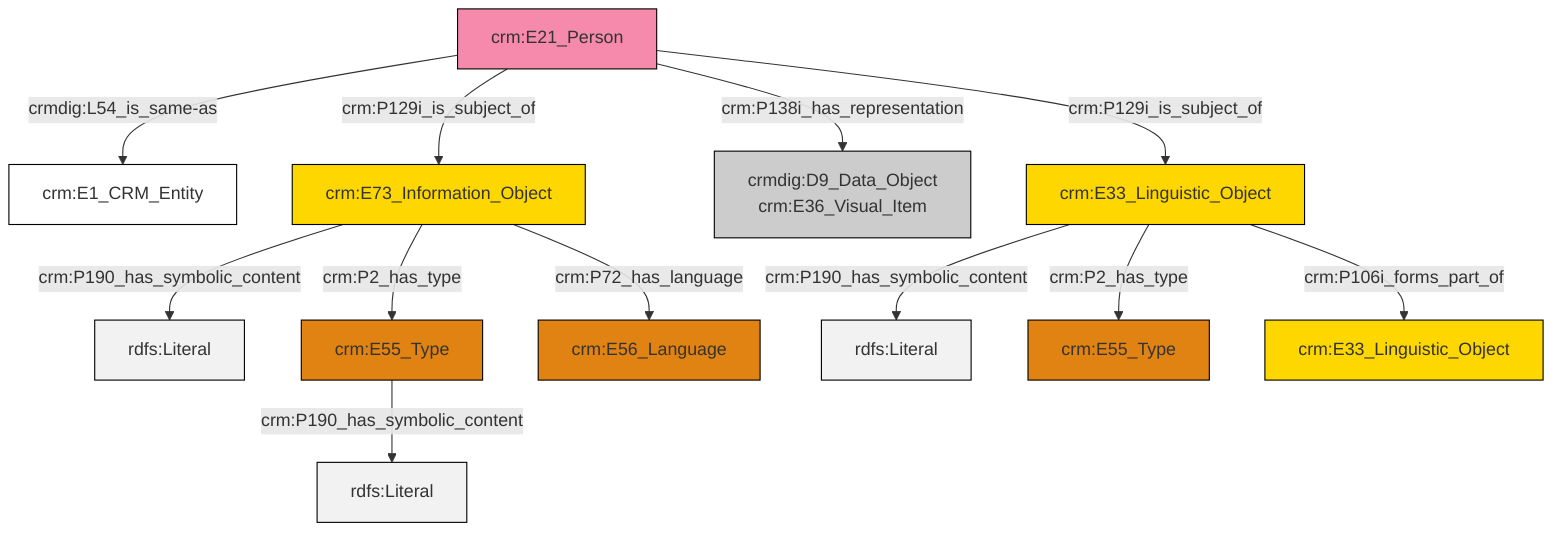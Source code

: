 graph TD
classDef Literal fill:#f2f2f2,stroke:#000000;
classDef CRM_Entity fill:#FFFFFF,stroke:#000000;
classDef Temporal_Entity fill:#00C9E6, stroke:#000000;
classDef Type fill:#E18312, stroke:#000000;
classDef Time-Span fill:#2C9C91, stroke:#000000;
classDef Appellation fill:#FFEB7F, stroke:#000000;
classDef Place fill:#008836, stroke:#000000;
classDef Persistent_Item fill:#B266B2, stroke:#000000;
classDef Conceptual_Object fill:#FFD700, stroke:#000000;
classDef Physical_Thing fill:#D2B48C, stroke:#000000;
classDef Actor fill:#f58aad, stroke:#000000;
classDef PC_Classes fill:#4ce600, stroke:#000000;
classDef Multi fill:#cccccc,stroke:#000000;

2["crm:E73_Information_Object"]:::Conceptual_Object -->|crm:P190_has_symbolic_content| 3[rdfs:Literal]:::Literal
6["crm:E33_Linguistic_Object"]:::Conceptual_Object -->|crm:P190_has_symbolic_content| 7[rdfs:Literal]:::Literal
2["crm:E73_Information_Object"]:::Conceptual_Object -->|crm:P2_has_type| 10["crm:E55_Type"]:::Type
8["crm:E21_Person"]:::Actor -->|crmdig:L54_is_same-as| 4["crm:E1_CRM_Entity"]:::CRM_Entity
8["crm:E21_Person"]:::Actor -->|crm:P129i_is_subject_of| 2["crm:E73_Information_Object"]:::Conceptual_Object
2["crm:E73_Information_Object"]:::Conceptual_Object -->|crm:P72_has_language| 0["crm:E56_Language"]:::Type
6["crm:E33_Linguistic_Object"]:::Conceptual_Object -->|crm:P2_has_type| 15["crm:E55_Type"]:::Type
6["crm:E33_Linguistic_Object"]:::Conceptual_Object -->|crm:P106i_forms_part_of| 11["crm:E33_Linguistic_Object"]:::Conceptual_Object
10["crm:E55_Type"]:::Type -->|crm:P190_has_symbolic_content| 18[rdfs:Literal]:::Literal
8["crm:E21_Person"]:::Actor -->|crm:P138i_has_representation| 13["crmdig:D9_Data_Object<br>crm:E36_Visual_Item"]:::Multi
8["crm:E21_Person"]:::Actor -->|crm:P129i_is_subject_of| 6["crm:E33_Linguistic_Object"]:::Conceptual_Object